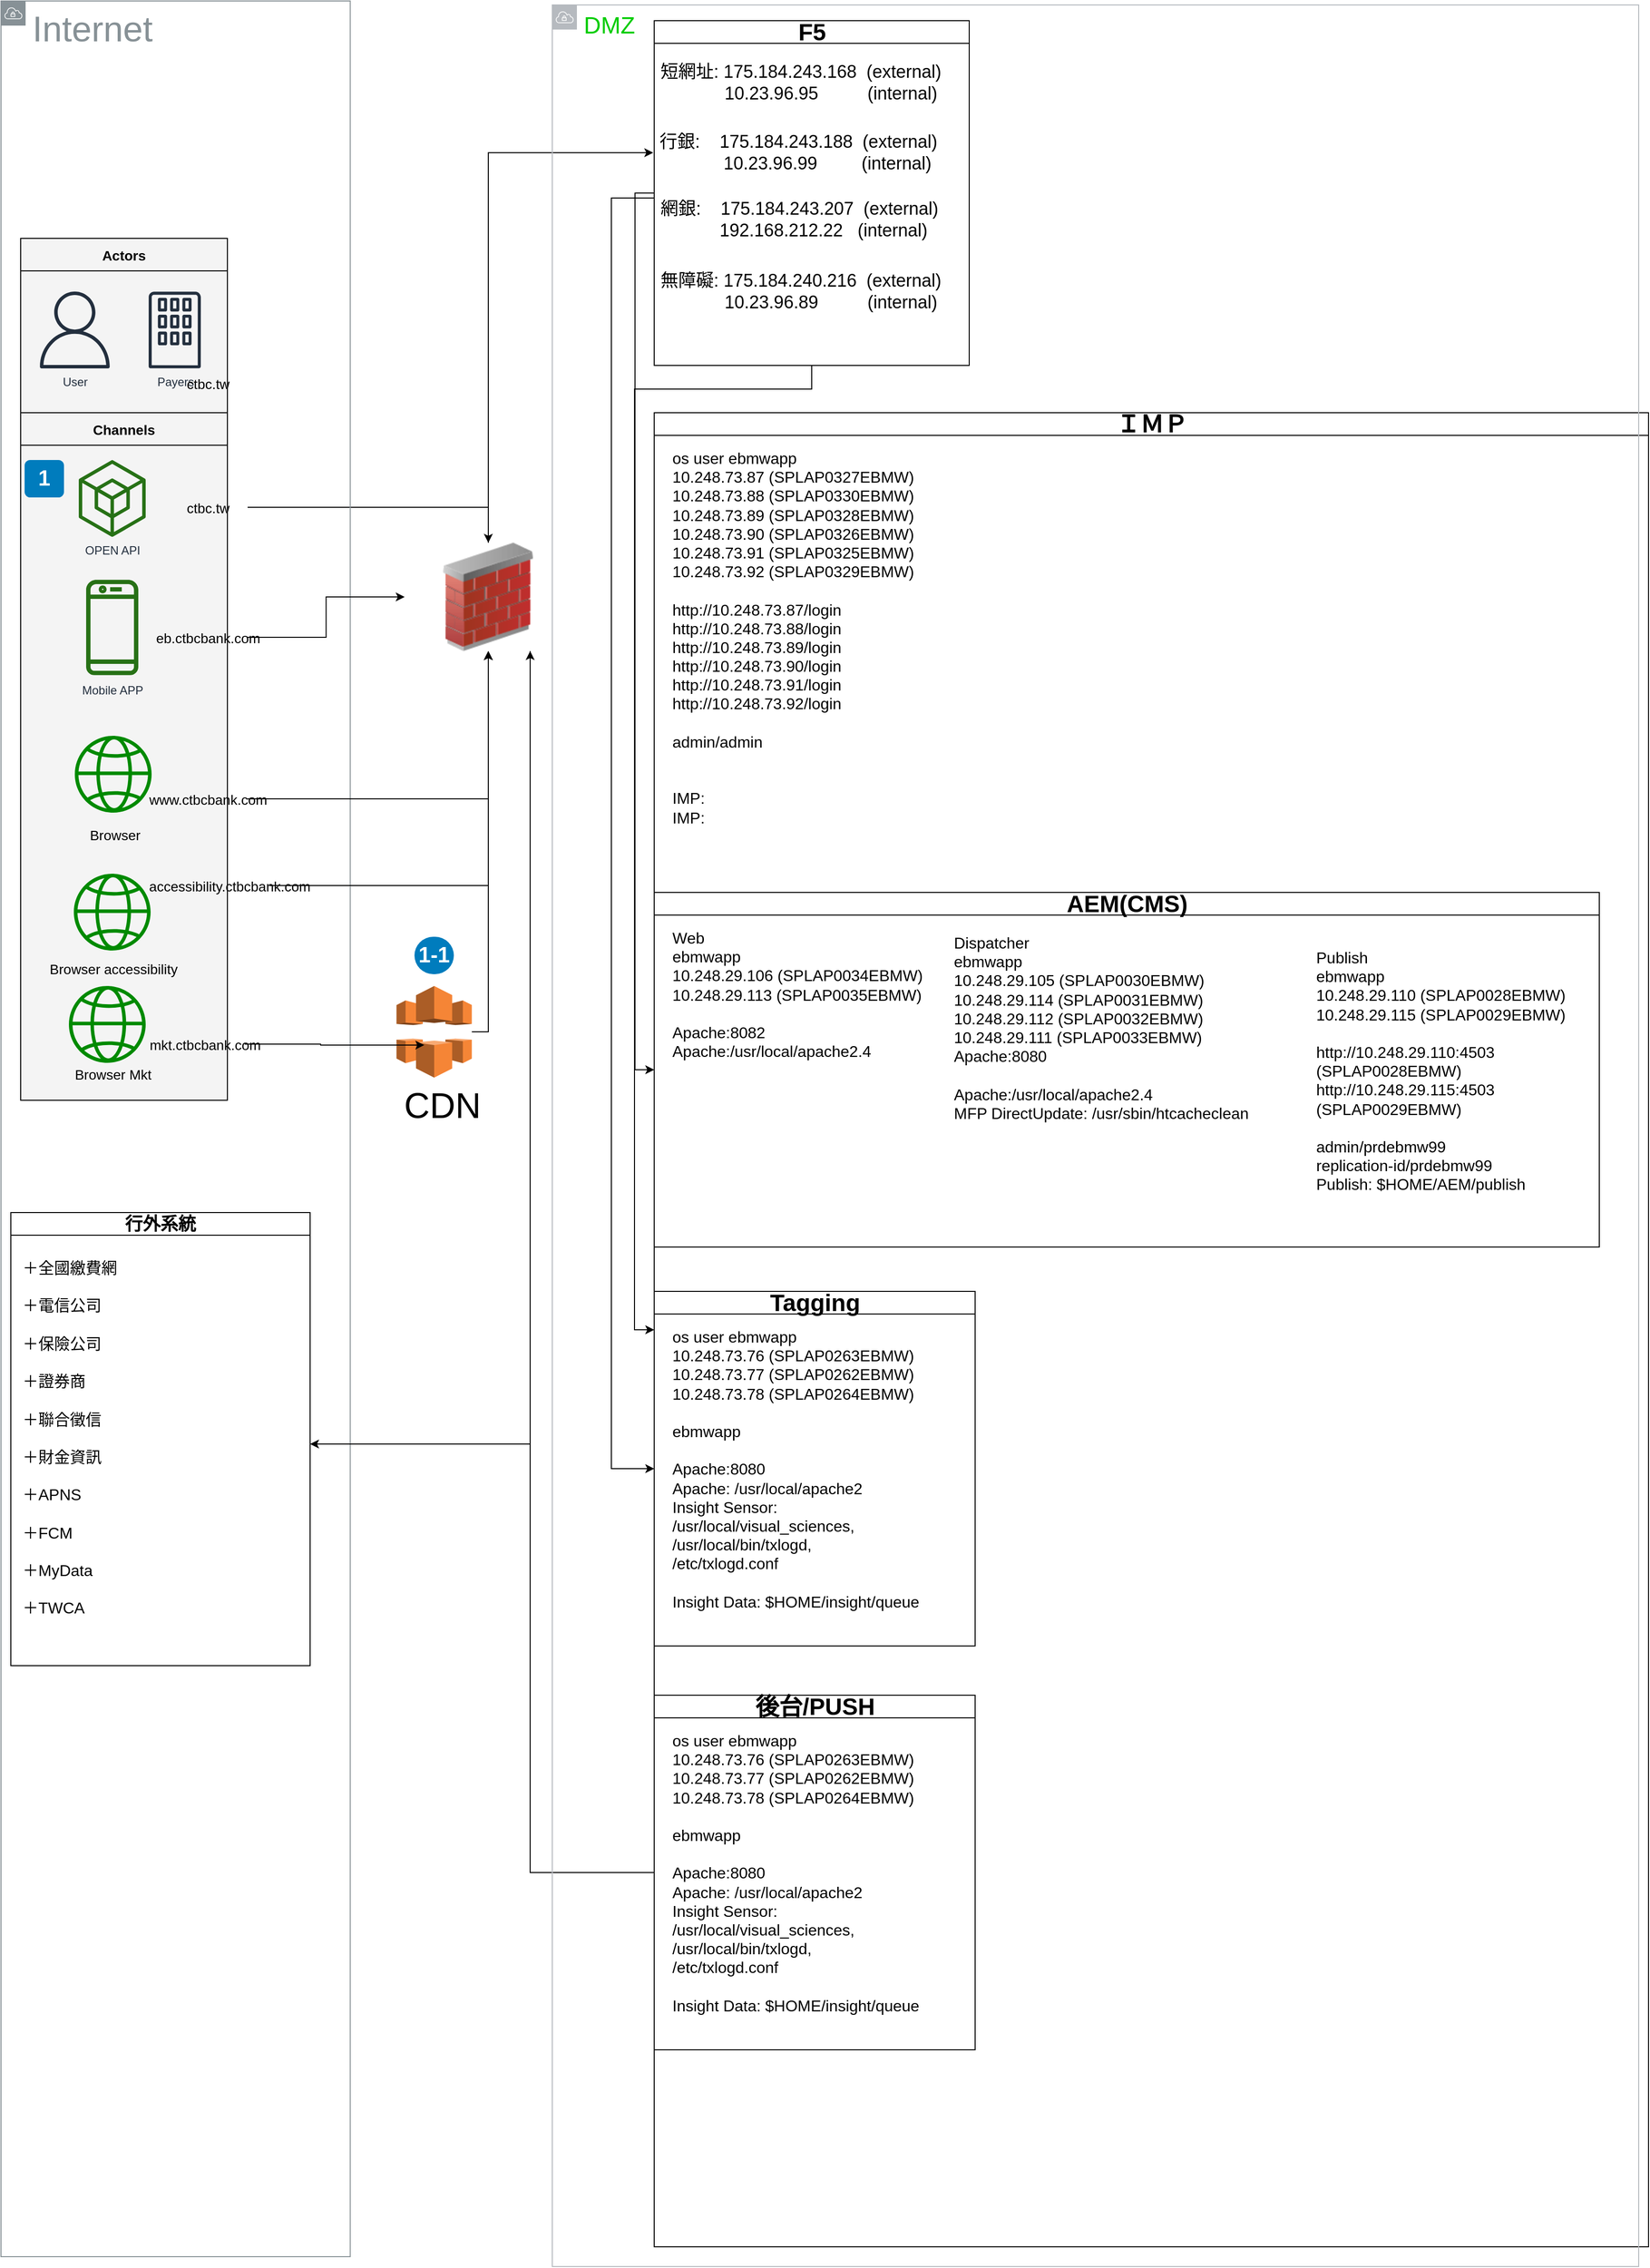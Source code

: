 <mxfile version="25.0.3">
  <diagram name="第 1 页" id="y4D9Tf6ymlBKxKTTLx2E">
    <mxGraphModel dx="2052" dy="1368" grid="1" gridSize="10" guides="1" tooltips="1" connect="1" arrows="1" fold="1" page="1" pageScale="1" pageWidth="3300" pageHeight="2339" math="0" shadow="0">
      <root>
        <mxCell id="0" />
        <mxCell id="1" parent="0" />
        <mxCell id="UHIflysu40mmN4eMS-2m-1" value="Actors" style="swimlane;fontSize=14;align=center;swimlaneFillColor=#f4f4f4;fillColor=#f4f4f4;startSize=33;container=1;pointerEvents=0;collapsible=0;recursiveResize=0;" parent="1" vertex="1">
          <mxGeometry x="30" y="251" width="210" height="177" as="geometry" />
        </mxCell>
        <mxCell id="UHIflysu40mmN4eMS-2m-2" value="User" style="outlineConnect=0;fontColor=#232F3E;gradientColor=none;fillColor=#232F3E;strokeColor=none;dashed=0;verticalLabelPosition=bottom;verticalAlign=top;align=center;html=1;fontSize=12;fontStyle=0;aspect=fixed;pointerEvents=1;shape=mxgraph.aws4.user;labelBackgroundColor=none;" parent="UHIflysu40mmN4eMS-2m-1" vertex="1">
          <mxGeometry x="16" y="54" width="78" height="78" as="geometry" />
        </mxCell>
        <mxCell id="UHIflysu40mmN4eMS-2m-3" value="Payers" style="outlineConnect=0;fontColor=#232F3E;gradientColor=none;fillColor=#232F3E;strokeColor=none;dashed=0;verticalLabelPosition=bottom;verticalAlign=top;align=center;html=1;fontSize=12;fontStyle=0;aspect=fixed;pointerEvents=1;shape=mxgraph.aws4.corporate_data_center;labelBackgroundColor=none;" parent="UHIflysu40mmN4eMS-2m-1" vertex="1">
          <mxGeometry x="130" y="54" width="53" height="78" as="geometry" />
        </mxCell>
        <mxCell id="UHIflysu40mmN4eMS-2m-4" value="Channels" style="swimlane;fontSize=14;align=center;swimlaneFillColor=#f4f4f4;fillColor=#f4f4f4;startSize=33;container=1;pointerEvents=0;collapsible=0;recursiveResize=0;" parent="1" vertex="1">
          <mxGeometry x="30" y="428" width="210" height="698" as="geometry" />
        </mxCell>
        <mxCell id="UHIflysu40mmN4eMS-2m-5" value="Mobile APP" style="outlineConnect=0;fontColor=#232F3E;gradientColor=none;strokeColor=none;fillColor=#277116;dashed=0;verticalLabelPosition=bottom;verticalAlign=top;align=center;html=1;fontSize=12;fontStyle=0;shape=mxgraph.aws4.mobile_client;labelBackgroundColor=none;" parent="UHIflysu40mmN4eMS-2m-4" vertex="1">
          <mxGeometry x="66.5" y="168" width="53" height="100" as="geometry" />
        </mxCell>
        <mxCell id="UHIflysu40mmN4eMS-2m-6" value="OPEN API" style="outlineConnect=0;fontColor=#232F3E;gradientColor=none;fillColor=#277116;strokeColor=none;dashed=0;verticalLabelPosition=bottom;verticalAlign=top;align=center;html=1;fontSize=12;fontStyle=0;aspect=fixed;pointerEvents=1;shape=mxgraph.aws4.external_sdk;labelBackgroundColor=none;" parent="UHIflysu40mmN4eMS-2m-4" vertex="1">
          <mxGeometry x="59" y="48" width="68" height="78" as="geometry" />
        </mxCell>
        <mxCell id="UHIflysu40mmN4eMS-2m-7" value="1" style="rounded=1;whiteSpace=wrap;html=1;fillColor=#007CBD;strokeColor=none;fontColor=#FFFFFF;fontStyle=1;fontSize=22;labelBackgroundColor=none;" parent="UHIflysu40mmN4eMS-2m-4" vertex="1">
          <mxGeometry x="4" y="48" width="40" height="38" as="geometry" />
        </mxCell>
        <mxCell id="UHIflysu40mmN4eMS-2m-8" value="" style="sketch=0;outlineConnect=0;fillColor=#008a00;strokeColor=#005700;dashed=0;verticalLabelPosition=bottom;verticalAlign=top;align=center;html=1;fontSize=12;fontStyle=0;aspect=fixed;pointerEvents=1;shape=mxgraph.aws4.globe;fontColor=#ffffff;" parent="UHIflysu40mmN4eMS-2m-4" vertex="1">
          <mxGeometry x="55" y="328" width="78" height="78" as="geometry" />
        </mxCell>
        <mxCell id="UHIflysu40mmN4eMS-2m-9" value="&lt;font style=&quot;font-size: 14px;&quot;&gt;Browser&lt;/font&gt;" style="text;html=1;align=center;verticalAlign=top;spacingTop=-4;fontSize=14;labelBackgroundColor=none;whiteSpace=wrap;" parent="UHIflysu40mmN4eMS-2m-4" vertex="1">
          <mxGeometry x="60" y="418" width="72" height="28.5" as="geometry" />
        </mxCell>
        <mxCell id="UHIflysu40mmN4eMS-2m-10" value="" style="sketch=0;outlineConnect=0;fillColor=#008a00;strokeColor=#005700;dashed=0;verticalLabelPosition=bottom;verticalAlign=top;align=center;html=1;fontSize=12;fontStyle=0;aspect=fixed;pointerEvents=1;shape=mxgraph.aws4.globe;fontColor=#ffffff;" parent="UHIflysu40mmN4eMS-2m-4" vertex="1">
          <mxGeometry x="49" y="582" width="78" height="78" as="geometry" />
        </mxCell>
        <mxCell id="UHIflysu40mmN4eMS-2m-11" value="&lt;font style=&quot;font-size: 14px;&quot;&gt;Browser Mkt&lt;/font&gt;" style="text;html=1;align=center;verticalAlign=top;spacingTop=-4;fontSize=14;labelBackgroundColor=none;whiteSpace=wrap;" parent="UHIflysu40mmN4eMS-2m-4" vertex="1">
          <mxGeometry x="39" y="661" width="110" height="28.5" as="geometry" />
        </mxCell>
        <UserObject label="&lt;span&gt;eb.ctbcbank.com&lt;/span&gt;" link="175.184.243.188(external) - 10.23.96.99(internal)" id="UHIflysu40mmN4eMS-2m-12">
          <mxCell style="text;html=1;align=center;verticalAlign=top;spacingTop=-4;fontSize=14;labelBackgroundColor=none;whiteSpace=wrap;" parent="UHIflysu40mmN4eMS-2m-4" vertex="1">
            <mxGeometry x="150" y="218" width="80.5" height="20" as="geometry" />
          </mxCell>
        </UserObject>
        <UserObject label="&lt;span&gt;www.ctbcbank.com&lt;/span&gt;" link="175.184.243.207(external) - 192.168.212.22(internal)" id="UHIflysu40mmN4eMS-2m-13">
          <mxCell style="text;html=1;align=center;verticalAlign=top;spacingTop=-4;fontSize=14;labelBackgroundColor=none;whiteSpace=wrap;" parent="UHIflysu40mmN4eMS-2m-4" vertex="1">
            <mxGeometry x="150" y="382" width="80.5" height="20" as="geometry" />
          </mxCell>
        </UserObject>
        <mxCell id="UHIflysu40mmN4eMS-2m-14" value="&lt;span&gt;mkt.ctbcbank.com&lt;/span&gt;" style="text;html=1;align=center;verticalAlign=top;spacingTop=-4;fontSize=14;labelBackgroundColor=none;whiteSpace=wrap;" parent="UHIflysu40mmN4eMS-2m-4" vertex="1">
          <mxGeometry x="147" y="631" width="80.5" height="20" as="geometry" />
        </mxCell>
        <mxCell id="UHIflysu40mmN4eMS-2m-15" value="" style="sketch=0;outlineConnect=0;fillColor=#008a00;strokeColor=#005700;dashed=0;verticalLabelPosition=bottom;verticalAlign=top;align=center;html=1;fontSize=12;fontStyle=0;aspect=fixed;pointerEvents=1;shape=mxgraph.aws4.globe;fontColor=#ffffff;" parent="UHIflysu40mmN4eMS-2m-4" vertex="1">
          <mxGeometry x="54" y="468" width="78" height="78" as="geometry" />
        </mxCell>
        <mxCell id="UHIflysu40mmN4eMS-2m-16" value="&lt;font style=&quot;font-size: 14px;&quot;&gt;Browser accessibility&lt;/font&gt;" style="text;html=1;align=center;verticalAlign=top;spacingTop=-4;fontSize=14;labelBackgroundColor=none;whiteSpace=wrap;" parent="UHIflysu40mmN4eMS-2m-4" vertex="1">
          <mxGeometry x="18.5" y="553.5" width="151" height="28.5" as="geometry" />
        </mxCell>
        <UserObject label="accessibility&lt;span&gt;.ctbcbank.com&lt;/span&gt;" link="175.184.240.216(external) - 10.23.69.89(internal)" id="UHIflysu40mmN4eMS-2m-17">
          <mxCell style="text;html=1;align=center;verticalAlign=top;spacingTop=-4;fontSize=14;labelBackgroundColor=none;whiteSpace=wrap;" parent="UHIflysu40mmN4eMS-2m-4" vertex="1">
            <mxGeometry x="172" y="470" width="80.5" height="20" as="geometry" />
          </mxCell>
        </UserObject>
        <mxCell id="OYcSonADlkUZ9qEDh8Ml-29" style="edgeStyle=orthogonalEdgeStyle;rounded=0;orthogonalLoop=1;jettySize=auto;html=1;" edge="1" parent="1" source="UHIflysu40mmN4eMS-2m-18" target="OYcSonADlkUZ9qEDh8Ml-1">
          <mxGeometry relative="1" as="geometry" />
        </mxCell>
        <UserObject label="&lt;span&gt;ctbc.tw&lt;/span&gt;" link="175.184.243.186(external)  -  10.23.96.95(internal)" linkTarget="_blank" id="UHIflysu40mmN4eMS-2m-18">
          <mxCell style="text;html=1;align=center;verticalAlign=top;spacingTop=-4;fontSize=14;labelBackgroundColor=none;whiteSpace=wrap;" parent="1" vertex="1">
            <mxGeometry x="180" y="514" width="80.5" height="20" as="geometry" />
          </mxCell>
        </UserObject>
        <mxCell id="UHIflysu40mmN4eMS-2m-20" value="&lt;font style=&quot;font-size: 36px;&quot;&gt;Internet&lt;/font&gt;" style="sketch=0;outlineConnect=0;gradientColor=none;html=1;whiteSpace=wrap;fontSize=12;fontStyle=0;shape=mxgraph.aws4.group;grIcon=mxgraph.aws4.group_vpc;strokeColor=#879196;fillColor=none;verticalAlign=top;align=left;spacingLeft=30;fontColor=#879196;dashed=0;" parent="1" vertex="1">
          <mxGeometry x="10" y="10" width="354.75" height="2290" as="geometry" />
        </mxCell>
        <mxCell id="OYcSonADlkUZ9qEDh8Ml-89" style="edgeStyle=orthogonalEdgeStyle;rounded=0;orthogonalLoop=1;jettySize=auto;html=1;entryX=0;entryY=0.5;entryDx=0;entryDy=0;" edge="1" parent="1" source="OYcSonADlkUZ9qEDh8Ml-1" target="OYcSonADlkUZ9qEDh8Ml-67">
          <mxGeometry relative="1" as="geometry" />
        </mxCell>
        <mxCell id="OYcSonADlkUZ9qEDh8Ml-100" style="edgeStyle=orthogonalEdgeStyle;rounded=0;orthogonalLoop=1;jettySize=auto;html=1;exitX=0.75;exitY=1;exitDx=0;exitDy=0;entryX=1;entryY=0.5;entryDx=0;entryDy=0;" edge="1" parent="1" source="OYcSonADlkUZ9qEDh8Ml-1" target="OYcSonADlkUZ9qEDh8Ml-99">
          <mxGeometry relative="1" as="geometry" />
        </mxCell>
        <mxCell id="OYcSonADlkUZ9qEDh8Ml-1" value="" style="image;html=1;image=img/lib/clip_art/networking/Firewall_02_128x128.png" vertex="1" parent="1">
          <mxGeometry x="420" y="560" width="170" height="110" as="geometry" />
        </mxCell>
        <mxCell id="OYcSonADlkUZ9qEDh8Ml-37" style="edgeStyle=orthogonalEdgeStyle;rounded=0;orthogonalLoop=1;jettySize=auto;html=1;" edge="1" parent="1" source="OYcSonADlkUZ9qEDh8Ml-22" target="OYcSonADlkUZ9qEDh8Ml-1">
          <mxGeometry relative="1" as="geometry">
            <Array as="points">
              <mxPoint x="505" y="1057" />
            </Array>
          </mxGeometry>
        </mxCell>
        <UserObject label="&lt;font style=&quot;font-size: 36px;&quot;&gt;CDN&lt;/font&gt;" link="https://github.com/kikiChuang/bank-design/blob/main/cdn" id="OYcSonADlkUZ9qEDh8Ml-22">
          <mxCell style="outlineConnect=0;dashed=0;verticalLabelPosition=bottom;verticalAlign=top;align=center;html=1;shape=mxgraph.aws3.cloudfront;fillColor=#F58536;gradientColor=none;shadow=0;strokeColor=#666666;spacingLeft=15;fontFamily=Helvetica;fontSize=12;fontColor=default;" vertex="1" parent="1">
            <mxGeometry x="411.75" y="1010" width="76.5" height="93" as="geometry" />
          </mxCell>
        </UserObject>
        <UserObject label="&lt;span&gt;ctbc.tw&lt;/span&gt;" link="175.184.243.186(external)  -  10.23.96.95(internal)" linkTarget="_blank" id="OYcSonADlkUZ9qEDh8Ml-28">
          <mxCell style="text;html=1;align=center;verticalAlign=top;spacingTop=-4;fontSize=14;labelBackgroundColor=none;whiteSpace=wrap;" vertex="1" parent="1">
            <mxGeometry x="180" y="388" width="80.5" height="20" as="geometry" />
          </mxCell>
        </UserObject>
        <mxCell id="OYcSonADlkUZ9qEDh8Ml-30" style="edgeStyle=orthogonalEdgeStyle;rounded=0;orthogonalLoop=1;jettySize=auto;html=1;" edge="1" parent="1" source="UHIflysu40mmN4eMS-2m-12" target="OYcSonADlkUZ9qEDh8Ml-1">
          <mxGeometry relative="1" as="geometry" />
        </mxCell>
        <mxCell id="OYcSonADlkUZ9qEDh8Ml-31" style="edgeStyle=orthogonalEdgeStyle;rounded=0;orthogonalLoop=1;jettySize=auto;html=1;entryX=0.5;entryY=1;entryDx=0;entryDy=0;" edge="1" parent="1" source="UHIflysu40mmN4eMS-2m-13" target="OYcSonADlkUZ9qEDh8Ml-1">
          <mxGeometry relative="1" as="geometry" />
        </mxCell>
        <mxCell id="OYcSonADlkUZ9qEDh8Ml-33" style="edgeStyle=orthogonalEdgeStyle;rounded=0;orthogonalLoop=1;jettySize=auto;html=1;" edge="1" parent="1" source="UHIflysu40mmN4eMS-2m-17" target="OYcSonADlkUZ9qEDh8Ml-1">
          <mxGeometry relative="1" as="geometry" />
        </mxCell>
        <mxCell id="OYcSonADlkUZ9qEDh8Ml-34" value="1-1" style="rounded=1;whiteSpace=wrap;html=1;fillColor=#007CBD;strokeColor=none;fontColor=#FFFFFF;fontStyle=1;fontSize=22;labelBackgroundColor=none;arcSize=50;" vertex="1" parent="1">
          <mxGeometry x="430" y="960" width="40" height="38" as="geometry" />
        </mxCell>
        <mxCell id="OYcSonADlkUZ9qEDh8Ml-35" style="edgeStyle=orthogonalEdgeStyle;rounded=0;orthogonalLoop=1;jettySize=auto;html=1;entryX=0.369;entryY=0.645;entryDx=0;entryDy=0;entryPerimeter=0;" edge="1" parent="1" source="UHIflysu40mmN4eMS-2m-14" target="OYcSonADlkUZ9qEDh8Ml-22">
          <mxGeometry relative="1" as="geometry" />
        </mxCell>
        <mxCell id="OYcSonADlkUZ9qEDh8Ml-90" style="edgeStyle=orthogonalEdgeStyle;rounded=0;orthogonalLoop=1;jettySize=auto;html=1;entryX=0;entryY=0.5;entryDx=0;entryDy=0;" edge="1" parent="1" source="OYcSonADlkUZ9qEDh8Ml-54" target="OYcSonADlkUZ9qEDh8Ml-72">
          <mxGeometry relative="1" as="geometry" />
        </mxCell>
        <mxCell id="OYcSonADlkUZ9qEDh8Ml-91" style="edgeStyle=orthogonalEdgeStyle;rounded=0;orthogonalLoop=1;jettySize=auto;html=1;entryX=0;entryY=0.5;entryDx=0;entryDy=0;" edge="1" parent="1" source="OYcSonADlkUZ9qEDh8Ml-54" target="OYcSonADlkUZ9qEDh8Ml-78">
          <mxGeometry relative="1" as="geometry">
            <mxPoint x="650" y="1220" as="targetPoint" />
            <Array as="points">
              <mxPoint x="654" y="205" />
              <mxPoint x="654" y="1095" />
            </Array>
          </mxGeometry>
        </mxCell>
        <mxCell id="OYcSonADlkUZ9qEDh8Ml-92" style="edgeStyle=orthogonalEdgeStyle;rounded=0;orthogonalLoop=1;jettySize=auto;html=1;entryX=0;entryY=0.5;entryDx=0;entryDy=0;" edge="1" parent="1" source="OYcSonADlkUZ9qEDh8Ml-54" target="OYcSonADlkUZ9qEDh8Ml-80">
          <mxGeometry relative="1" as="geometry">
            <Array as="points">
              <mxPoint x="630" y="210" />
              <mxPoint x="630" y="1500" />
            </Array>
          </mxGeometry>
        </mxCell>
        <mxCell id="OYcSonADlkUZ9qEDh8Ml-54" value="&lt;font style=&quot;font-size: 24px;&quot;&gt;F5&lt;/font&gt;" style="swimlane;whiteSpace=wrap;html=1;" vertex="1" parent="1">
          <mxGeometry x="673.5" y="30" width="320" height="350" as="geometry" />
        </mxCell>
        <mxCell id="OYcSonADlkUZ9qEDh8Ml-65" value="&lt;font style=&quot;font-size: 18px;&quot;&gt;短網址: 175.184.243.168&amp;nbsp; (external)&lt;/font&gt;&lt;div&gt;&lt;font style=&quot;font-size: 18px;&quot;&gt;&amp;nbsp; &amp;nbsp; &amp;nbsp; &amp;nbsp; &amp;nbsp; &amp;nbsp; &amp;nbsp;10.23.96.95&amp;nbsp; &amp;nbsp; &amp;nbsp; &amp;nbsp; &amp;nbsp; (internal)&lt;/font&gt;&lt;/div&gt;" style="text;strokeColor=none;fillColor=none;align=left;verticalAlign=middle;spacingLeft=4;spacingRight=4;overflow=hidden;points=[[0,0.5],[1,0.5]];portConstraint=eastwest;rotatable=0;whiteSpace=wrap;html=1;" vertex="1" parent="OYcSonADlkUZ9qEDh8Ml-54">
          <mxGeometry y="30" width="320" height="66" as="geometry" />
        </mxCell>
        <mxCell id="OYcSonADlkUZ9qEDh8Ml-67" value="&lt;font style=&quot;font-size: 18px;&quot;&gt;行銀:&amp;nbsp; &amp;nbsp; 175.184.243.188&amp;nbsp; (external)&lt;/font&gt;&lt;div&gt;&lt;font style=&quot;font-size: 18px;&quot;&gt;&amp;nbsp; &amp;nbsp; &amp;nbsp; &amp;nbsp; &amp;nbsp; &amp;nbsp; &amp;nbsp;10.23.96.99&amp;nbsp; &amp;nbsp; &amp;nbsp; &amp;nbsp; &amp;nbsp;(internal)&lt;/font&gt;&lt;/div&gt;" style="text;strokeColor=none;fillColor=none;align=left;verticalAlign=middle;spacingLeft=4;spacingRight=4;overflow=hidden;points=[[0,0.5],[1,0.5]];portConstraint=eastwest;rotatable=0;whiteSpace=wrap;html=1;" vertex="1" parent="1">
          <mxGeometry x="672.5" y="131" width="320" height="66" as="geometry" />
        </mxCell>
        <mxCell id="OYcSonADlkUZ9qEDh8Ml-68" value="&lt;font style=&quot;font-size: 18px;&quot;&gt;網銀:&amp;nbsp; &amp;nbsp; 175.184.243.207&amp;nbsp; (external)&lt;/font&gt;&lt;div&gt;&lt;font style=&quot;font-size: 18px;&quot;&gt;&amp;nbsp; &amp;nbsp; &amp;nbsp; &amp;nbsp; &amp;nbsp; &amp;nbsp; 192.168.212.22&amp;nbsp; &amp;nbsp;(internal)&lt;/font&gt;&lt;/div&gt;" style="text;strokeColor=none;fillColor=none;align=left;verticalAlign=middle;spacingLeft=4;spacingRight=4;overflow=hidden;points=[[0,0.5],[1,0.5]];portConstraint=eastwest;rotatable=0;whiteSpace=wrap;html=1;" vertex="1" parent="1">
          <mxGeometry x="673.5" y="199" width="320" height="66" as="geometry" />
        </mxCell>
        <mxCell id="OYcSonADlkUZ9qEDh8Ml-69" value="&lt;font style=&quot;font-size: 18px;&quot;&gt;無障礙: 175.184.240.216&amp;nbsp; (external)&lt;/font&gt;&lt;div&gt;&lt;font style=&quot;font-size: 18px;&quot;&gt;&amp;nbsp; &amp;nbsp; &amp;nbsp; &amp;nbsp; &amp;nbsp; &amp;nbsp; &amp;nbsp;10.23.96.89&amp;nbsp; &amp;nbsp; &amp;nbsp; &amp;nbsp; &amp;nbsp; (internal)&lt;/font&gt;&lt;/div&gt;" style="text;strokeColor=none;fillColor=none;align=left;verticalAlign=middle;spacingLeft=4;spacingRight=4;overflow=hidden;points=[[0,0.5],[1,0.5]];portConstraint=eastwest;rotatable=0;whiteSpace=wrap;html=1;" vertex="1" parent="1">
          <mxGeometry x="673.5" y="272" width="320" height="66" as="geometry" />
        </mxCell>
        <mxCell id="OYcSonADlkUZ9qEDh8Ml-72" value="&lt;font style=&quot;font-size: 24px;&quot;&gt;ＩＭＰ&lt;/font&gt;" style="swimlane;whiteSpace=wrap;html=1;" vertex="1" parent="1">
          <mxGeometry x="673.5" y="428" width="1010" height="1862" as="geometry" />
        </mxCell>
        <mxCell id="OYcSonADlkUZ9qEDh8Ml-77" value="os user ebmwapp&#xa;10.248.73.87 (SPLAP0327EBMW)&#xa;10.248.73.88 (SPLAP0330EBMW)&#xa;10.248.73.89 (SPLAP0328EBMW)&#xa;10.248.73.90 (SPLAP0326EBMW)&#xa;10.248.73.91 (SPLAP0325EBMW)&#xa;10.248.73.92 (SPLAP0329EBMW)&#xa;&#xa;http://10.248.73.87/login&#xa;http://10.248.73.88/login&#xa;http://10.248.73.89/login&#xa;http://10.248.73.90/login&#xa;http://10.248.73.91/login&#xa;http://10.248.73.92/login&#xa;&#xa;admin/admin&#xa;&#xa;&#xa;IMP:&#xa;IMP:" style="text;whiteSpace=wrap;fontSize=16;" vertex="1" parent="OYcSonADlkUZ9qEDh8Ml-72">
          <mxGeometry x="16" y="30" width="294" height="390" as="geometry" />
        </mxCell>
        <mxCell id="OYcSonADlkUZ9qEDh8Ml-78" value="&lt;font style=&quot;font-size: 24px;&quot;&gt;AEM(CMS)&lt;/font&gt;" style="swimlane;whiteSpace=wrap;html=1;" vertex="1" parent="1">
          <mxGeometry x="673.5" y="915" width="960" height="360" as="geometry" />
        </mxCell>
        <mxCell id="OYcSonADlkUZ9qEDh8Ml-79" value="Web&#xa;ebmwapp&#xa;10.248.29.106 (SPLAP0034EBMW)&#xa;10.248.29.113 (SPLAP0035EBMW)&#xa;&#xa;Apache:8082&#xa;Apache:/usr/local/apache2.4" style="text;whiteSpace=wrap;fontSize=16;" vertex="1" parent="OYcSonADlkUZ9qEDh8Ml-78">
          <mxGeometry x="16" y="30" width="284" height="260" as="geometry" />
        </mxCell>
        <mxCell id="OYcSonADlkUZ9qEDh8Ml-84" value="Dispatcher&#xa;ebmwapp&#xa;10.248.29.105 (SPLAP0030EBMW)&#xa;10.248.29.114 (SPLAP0031EBMW)&#xa;10.248.29.112 (SPLAP0032EBMW)&#xa;10.248.29.111 (SPLAP0033EBMW)&#xa;Apache:8080&#xa;&#xa;Apache:/usr/local/apache2.4&#xa;MFP DirectUpdate: /usr/sbin/htcacheclean" style="text;whiteSpace=wrap;fontSize=16;" vertex="1" parent="OYcSonADlkUZ9qEDh8Ml-78">
          <mxGeometry x="302" y="35" width="308" height="255" as="geometry" />
        </mxCell>
        <mxCell id="OYcSonADlkUZ9qEDh8Ml-85" value="Publish&#xa;ebmwapp&#xa;10.248.29.110 (SPLAP0028EBMW)&#xa;10.248.29.115 (SPLAP0029EBMW)&#xa;&#xa;http://10.248.29.110:4503 (SPLAP0028EBMW)&#xa;http://10.248.29.115:4503 (SPLAP0029EBMW)&#xa;&#xa;admin/prdebmw99&#xa;replication-id/prdebmw99&#xa;Publish: $HOME/AEM/publish" style="text;whiteSpace=wrap;fontSize=16;" vertex="1" parent="OYcSonADlkUZ9qEDh8Ml-78">
          <mxGeometry x="670" y="50" width="280" height="280" as="geometry" />
        </mxCell>
        <mxCell id="OYcSonADlkUZ9qEDh8Ml-80" value="&lt;font style=&quot;font-size: 24px;&quot;&gt;Tagging&lt;/font&gt;" style="swimlane;whiteSpace=wrap;html=1;" vertex="1" parent="1">
          <mxGeometry x="673.5" y="1320" width="326" height="360" as="geometry" />
        </mxCell>
        <mxCell id="OYcSonADlkUZ9qEDh8Ml-82" value="os user ebmwapp&#xa;10.248.73.76 (SPLAP0263EBMW)&#xa;10.248.73.77 (SPLAP0262EBMW)&#xa;10.248.73.78 (SPLAP0264EBMW)&#xa;&#xa;ebmwapp&#xa;&#xa;Apache:8080&#xa;Apache: /usr/local/apache2&#xa;Insight Sensor:&#xa;/usr/local/visual_sciences,&#xa;/usr/local/bin/txlogd,&#xa;/etc/txlogd.conf&#xa;&#xa;Insight Data: $HOME/insight/queue" style="text;whiteSpace=wrap;fontSize=16;" vertex="1" parent="OYcSonADlkUZ9qEDh8Ml-80">
          <mxGeometry x="16" y="30" width="294" height="340" as="geometry" />
        </mxCell>
        <mxCell id="OYcSonADlkUZ9qEDh8Ml-96" style="edgeStyle=orthogonalEdgeStyle;rounded=0;orthogonalLoop=1;jettySize=auto;html=1;entryX=0.75;entryY=1;entryDx=0;entryDy=0;" edge="1" parent="1" source="OYcSonADlkUZ9qEDh8Ml-87" target="OYcSonADlkUZ9qEDh8Ml-1">
          <mxGeometry relative="1" as="geometry" />
        </mxCell>
        <mxCell id="OYcSonADlkUZ9qEDh8Ml-87" value="&lt;span style=&quot;font-size: 24px;&quot;&gt;後台/PUSH&lt;/span&gt;" style="swimlane;whiteSpace=wrap;html=1;" vertex="1" parent="1">
          <mxGeometry x="673.5" y="1730" width="326" height="360" as="geometry" />
        </mxCell>
        <mxCell id="OYcSonADlkUZ9qEDh8Ml-88" value="os user ebmwapp&#xa;10.248.73.76 (SPLAP0263EBMW)&#xa;10.248.73.77 (SPLAP0262EBMW)&#xa;10.248.73.78 (SPLAP0264EBMW)&#xa;&#xa;ebmwapp&#xa;&#xa;Apache:8080&#xa;Apache: /usr/local/apache2&#xa;Insight Sensor:&#xa;/usr/local/visual_sciences,&#xa;/usr/local/bin/txlogd,&#xa;/etc/txlogd.conf&#xa;&#xa;Insight Data: $HOME/insight/queue" style="text;whiteSpace=wrap;fontSize=16;" vertex="1" parent="OYcSonADlkUZ9qEDh8Ml-87">
          <mxGeometry x="16" y="30" width="294" height="340" as="geometry" />
        </mxCell>
        <mxCell id="OYcSonADlkUZ9qEDh8Ml-98" value="&lt;font style=&quot;font-size: 18px;&quot;&gt;行外系統&lt;/font&gt;" style="swimlane;whiteSpace=wrap;html=1;" vertex="1" parent="1">
          <mxGeometry x="20" y="1240" width="304" height="460" as="geometry" />
        </mxCell>
        <mxCell id="OYcSonADlkUZ9qEDh8Ml-99" value="＋全國繳費網&#xa;&#xa;＋電信公司&#xa;&#xa;＋保險公司&#xa;&#xa;＋證券商&#xa;&#xa;＋聯合徵信&#xa;&#xa;＋財金資訊&#xa;&#xa;＋APNS&#xa;&#xa;＋FCM&#xa;&#xa;＋MyData&#xa;&#xa;＋TWCA" style="text;whiteSpace=wrap;fontSize=16;" vertex="1" parent="OYcSonADlkUZ9qEDh8Ml-98">
          <mxGeometry x="10" y="40" width="294" height="390" as="geometry" />
        </mxCell>
        <mxCell id="OYcSonADlkUZ9qEDh8Ml-20" value="&lt;font color=&quot;#00cc00&quot; style=&quot;font-size: 24px;&quot;&gt;DMZ&lt;/font&gt;" style="sketch=0;outlineConnect=0;gradientColor=none;html=1;whiteSpace=wrap;fontSize=16;fontStyle=0;shape=mxgraph.aws4.group;grIcon=mxgraph.aws4.group_vpc;strokeColor=#B6BABF;fillColor=none;verticalAlign=top;align=left;spacingLeft=30;fontColor=#B6BABF;dashed=0;" vertex="1" parent="1">
          <mxGeometry x="570" y="14" width="1103.5" height="2296" as="geometry" />
        </mxCell>
      </root>
    </mxGraphModel>
  </diagram>
</mxfile>
